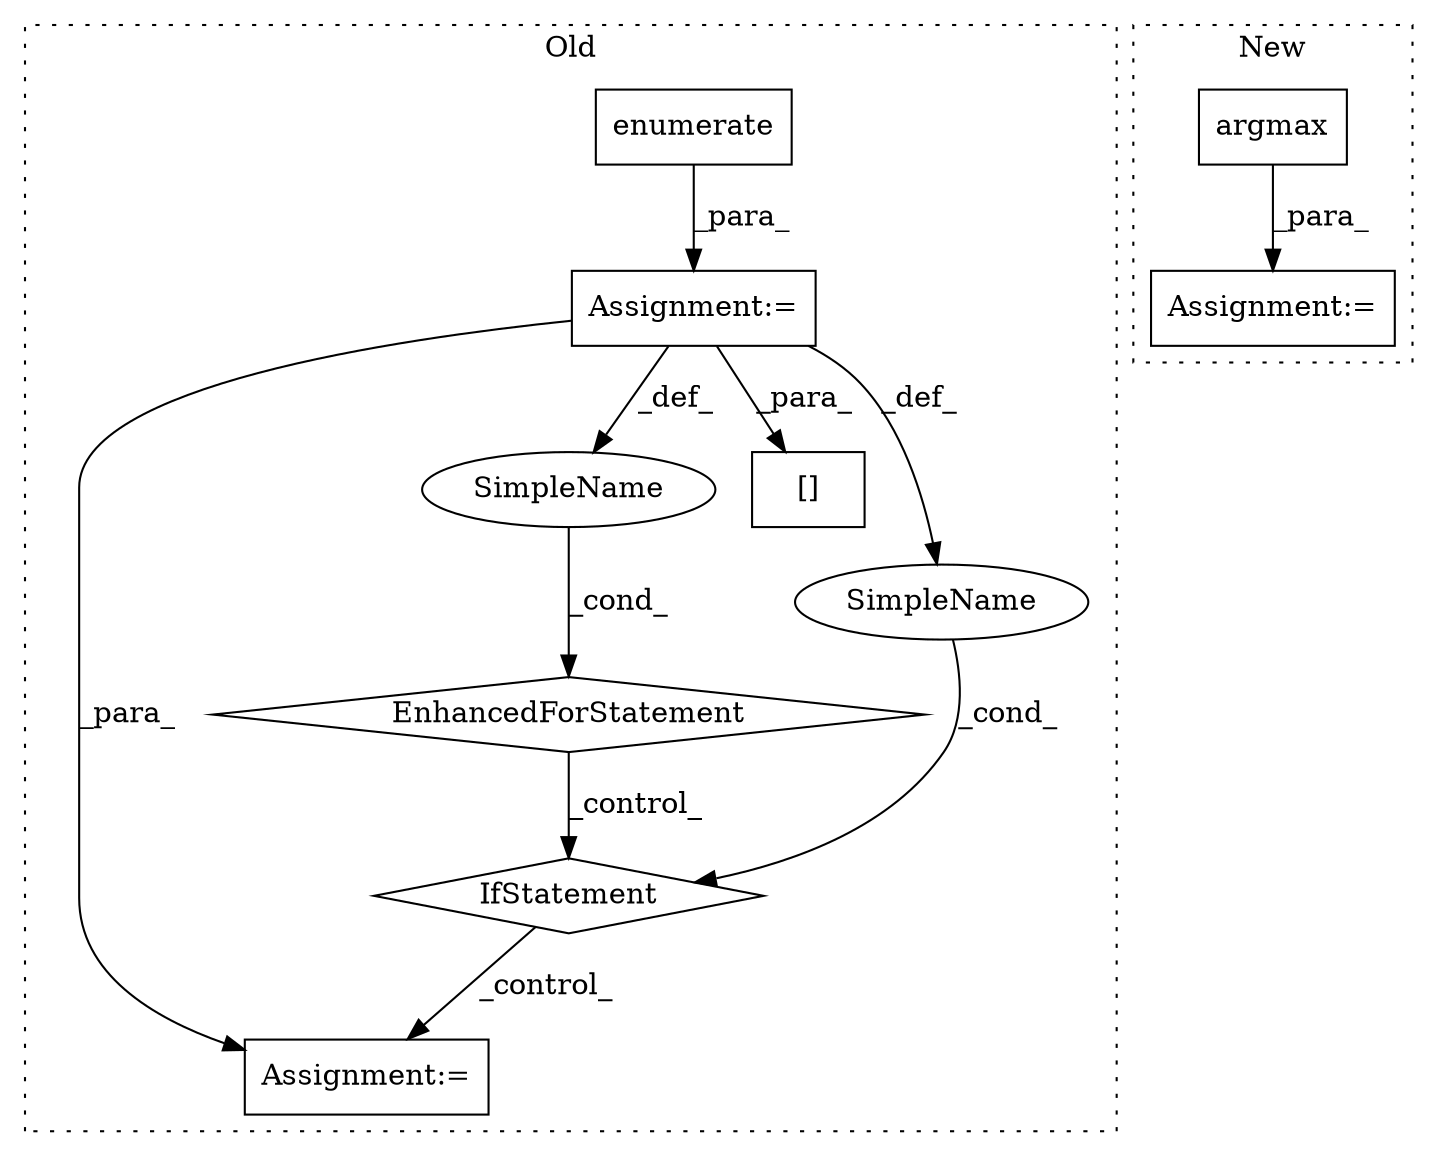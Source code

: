 digraph G {
subgraph cluster0 {
1 [label="enumerate" a="32" s="23296,23326" l="10,1" shape="box"];
4 [label="EnhancedForStatement" a="70" s="23217,23327" l="71,2" shape="diamond"];
5 [label="Assignment:=" a="7" s="23217,23327" l="71,2" shape="box"];
6 [label="Assignment:=" a="7" s="23486" l="1" shape="box"];
7 [label="SimpleName" a="42" s="23292" l="1" shape="ellipse"];
8 [label="[]" a="2" s="23346,23404" l="28,2" shape="box"];
9 [label="IfStatement" a="25" s="23423,23463" l="4,2" shape="diamond"];
10 [label="SimpleName" a="42" s="" l="" shape="ellipse"];
label = "Old";
style="dotted";
}
subgraph cluster1 {
2 [label="argmax" a="32" s="23459,23507" l="7,1" shape="box"];
3 [label="Assignment:=" a="7" s="23452" l="1" shape="box"];
label = "New";
style="dotted";
}
1 -> 5 [label="_para_"];
2 -> 3 [label="_para_"];
4 -> 9 [label="_control_"];
5 -> 8 [label="_para_"];
5 -> 7 [label="_def_"];
5 -> 6 [label="_para_"];
5 -> 10 [label="_def_"];
7 -> 4 [label="_cond_"];
9 -> 6 [label="_control_"];
10 -> 9 [label="_cond_"];
}